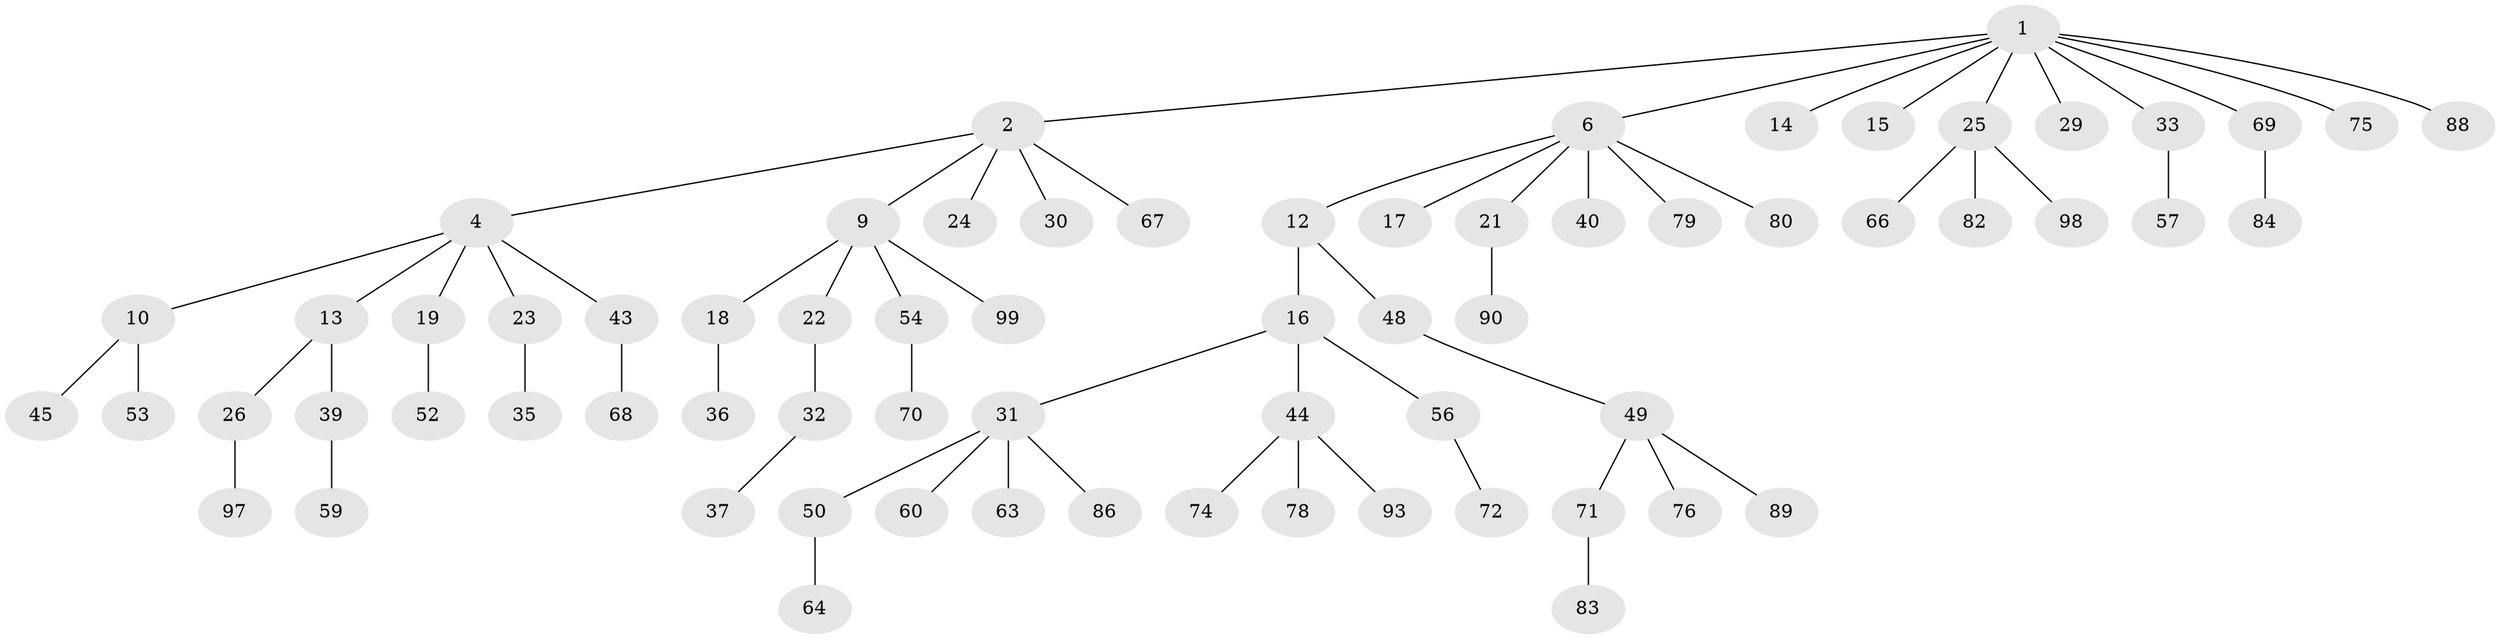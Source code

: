 // Generated by graph-tools (version 1.1) at 2025/24/03/03/25 07:24:08]
// undirected, 69 vertices, 68 edges
graph export_dot {
graph [start="1"]
  node [color=gray90,style=filled];
  1 [super="+5"];
  2 [super="+3"];
  4 [super="+7"];
  6 [super="+8"];
  9 [super="+11"];
  10 [super="+34"];
  12 [super="+38"];
  13;
  14 [super="+20"];
  15;
  16 [super="+42"];
  17;
  18 [super="+51"];
  19;
  21 [super="+27"];
  22;
  23;
  24 [super="+28"];
  25 [super="+95"];
  26 [super="+85"];
  29 [super="+94"];
  30;
  31 [super="+41"];
  32 [super="+62"];
  33 [super="+55"];
  35;
  36;
  37;
  39;
  40;
  43 [super="+91"];
  44 [super="+46"];
  45 [super="+47"];
  48 [super="+58"];
  49 [super="+61"];
  50;
  52;
  53;
  54 [super="+87"];
  56 [super="+73"];
  57 [super="+65"];
  59;
  60 [super="+92"];
  63;
  64;
  66;
  67 [super="+77"];
  68;
  69;
  70;
  71 [super="+96"];
  72 [super="+81"];
  74;
  75;
  76;
  78;
  79;
  80;
  82;
  83;
  84;
  86;
  88;
  89;
  90;
  93;
  97;
  98;
  99;
  1 -- 2;
  1 -- 6;
  1 -- 75;
  1 -- 33;
  1 -- 69;
  1 -- 14;
  1 -- 15;
  1 -- 88;
  1 -- 25;
  1 -- 29;
  2 -- 9;
  2 -- 24;
  2 -- 30;
  2 -- 67;
  2 -- 4;
  4 -- 13;
  4 -- 23;
  4 -- 43;
  4 -- 10;
  4 -- 19;
  6 -- 17;
  6 -- 21;
  6 -- 40;
  6 -- 80;
  6 -- 12;
  6 -- 79;
  9 -- 18;
  9 -- 54;
  9 -- 99;
  9 -- 22;
  10 -- 45;
  10 -- 53;
  12 -- 16;
  12 -- 48;
  13 -- 26;
  13 -- 39;
  16 -- 31;
  16 -- 44;
  16 -- 56;
  18 -- 36;
  19 -- 52;
  21 -- 90;
  22 -- 32;
  23 -- 35;
  25 -- 66;
  25 -- 82;
  25 -- 98;
  26 -- 97;
  31 -- 50;
  31 -- 60;
  31 -- 63;
  31 -- 86;
  32 -- 37;
  33 -- 57;
  39 -- 59;
  43 -- 68;
  44 -- 74;
  44 -- 93;
  44 -- 78;
  48 -- 49;
  49 -- 76;
  49 -- 89;
  49 -- 71;
  50 -- 64;
  54 -- 70;
  56 -- 72;
  69 -- 84;
  71 -- 83;
}
